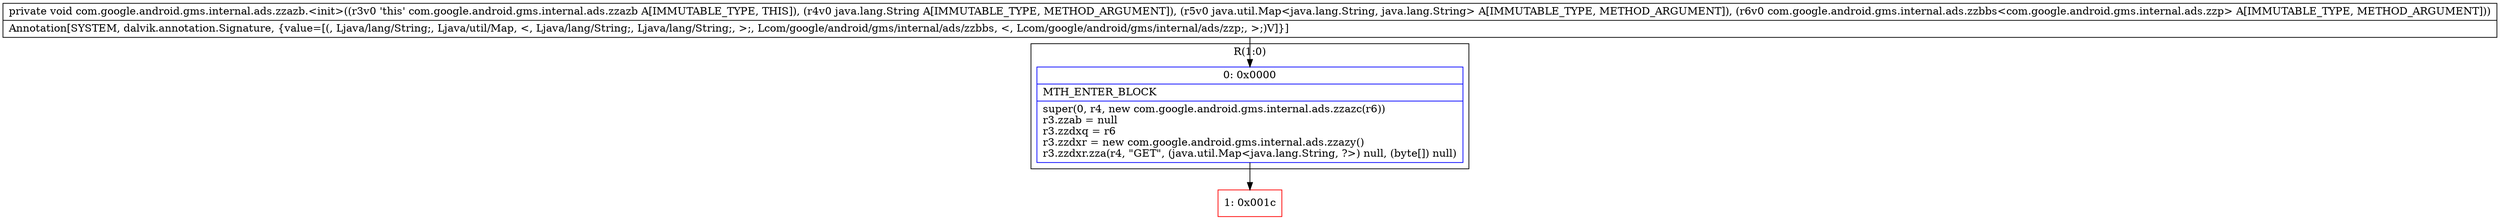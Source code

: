 digraph "CFG forcom.google.android.gms.internal.ads.zzazb.\<init\>(Ljava\/lang\/String;Ljava\/util\/Map;Lcom\/google\/android\/gms\/internal\/ads\/zzbbs;)V" {
subgraph cluster_Region_2020048442 {
label = "R(1:0)";
node [shape=record,color=blue];
Node_0 [shape=record,label="{0\:\ 0x0000|MTH_ENTER_BLOCK\l|super(0, r4, new com.google.android.gms.internal.ads.zzazc(r6))\lr3.zzab = null\lr3.zzdxq = r6\lr3.zzdxr = new com.google.android.gms.internal.ads.zzazy()\lr3.zzdxr.zza(r4, \"GET\", (java.util.Map\<java.lang.String, ?\>) null, (byte[]) null)\l}"];
}
Node_1 [shape=record,color=red,label="{1\:\ 0x001c}"];
MethodNode[shape=record,label="{private void com.google.android.gms.internal.ads.zzazb.\<init\>((r3v0 'this' com.google.android.gms.internal.ads.zzazb A[IMMUTABLE_TYPE, THIS]), (r4v0 java.lang.String A[IMMUTABLE_TYPE, METHOD_ARGUMENT]), (r5v0 java.util.Map\<java.lang.String, java.lang.String\> A[IMMUTABLE_TYPE, METHOD_ARGUMENT]), (r6v0 com.google.android.gms.internal.ads.zzbbs\<com.google.android.gms.internal.ads.zzp\> A[IMMUTABLE_TYPE, METHOD_ARGUMENT]))  | Annotation[SYSTEM, dalvik.annotation.Signature, \{value=[(, Ljava\/lang\/String;, Ljava\/util\/Map, \<, Ljava\/lang\/String;, Ljava\/lang\/String;, \>;, Lcom\/google\/android\/gms\/internal\/ads\/zzbbs, \<, Lcom\/google\/android\/gms\/internal\/ads\/zzp;, \>;)V]\}]\l}"];
MethodNode -> Node_0;
Node_0 -> Node_1;
}

